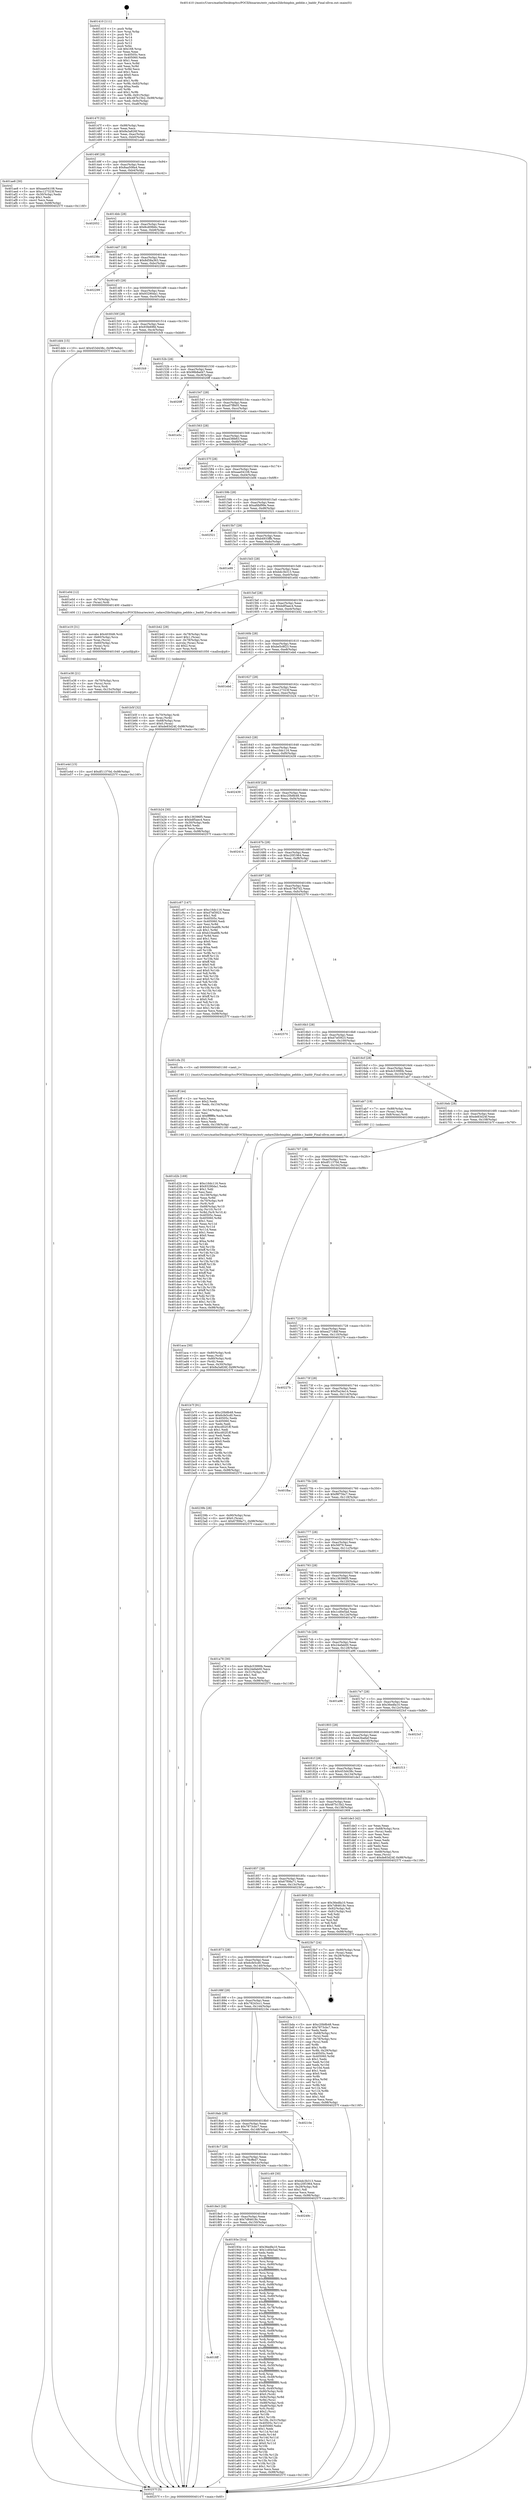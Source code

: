 digraph "0x401410" {
  label = "0x401410 (/mnt/c/Users/mathe/Desktop/tcc/POCII/binaries/extr_radare2librbinpbin_pebble.c_baddr_Final-ollvm.out::main(0))"
  labelloc = "t"
  node[shape=record]

  Entry [label="",width=0.3,height=0.3,shape=circle,fillcolor=black,style=filled]
  "0x40147f" [label="{
     0x40147f [32]\l
     | [instrs]\l
     &nbsp;&nbsp;0x40147f \<+6\>: mov -0x98(%rbp),%eax\l
     &nbsp;&nbsp;0x401485 \<+2\>: mov %eax,%ecx\l
     &nbsp;&nbsp;0x401487 \<+6\>: sub $0x8a3a826f,%ecx\l
     &nbsp;&nbsp;0x40148d \<+6\>: mov %eax,-0xac(%rbp)\l
     &nbsp;&nbsp;0x401493 \<+6\>: mov %ecx,-0xb0(%rbp)\l
     &nbsp;&nbsp;0x401499 \<+6\>: je 0000000000401ae8 \<main+0x6d8\>\l
  }"]
  "0x401ae8" [label="{
     0x401ae8 [30]\l
     | [instrs]\l
     &nbsp;&nbsp;0x401ae8 \<+5\>: mov $0xaae04108,%eax\l
     &nbsp;&nbsp;0x401aed \<+5\>: mov $0xc127323f,%ecx\l
     &nbsp;&nbsp;0x401af2 \<+3\>: mov -0x30(%rbp),%edx\l
     &nbsp;&nbsp;0x401af5 \<+3\>: cmp $0x1,%edx\l
     &nbsp;&nbsp;0x401af8 \<+3\>: cmovl %ecx,%eax\l
     &nbsp;&nbsp;0x401afb \<+6\>: mov %eax,-0x98(%rbp)\l
     &nbsp;&nbsp;0x401b01 \<+5\>: jmp 000000000040257f \<main+0x116f\>\l
  }"]
  "0x40149f" [label="{
     0x40149f [28]\l
     | [instrs]\l
     &nbsp;&nbsp;0x40149f \<+5\>: jmp 00000000004014a4 \<main+0x94\>\l
     &nbsp;&nbsp;0x4014a4 \<+6\>: mov -0xac(%rbp),%eax\l
     &nbsp;&nbsp;0x4014aa \<+5\>: sub $0x8aa508a4,%eax\l
     &nbsp;&nbsp;0x4014af \<+6\>: mov %eax,-0xb4(%rbp)\l
     &nbsp;&nbsp;0x4014b5 \<+6\>: je 0000000000402052 \<main+0xc42\>\l
  }"]
  Exit [label="",width=0.3,height=0.3,shape=circle,fillcolor=black,style=filled,peripheries=2]
  "0x402052" [label="{
     0x402052\l
  }", style=dashed]
  "0x4014bb" [label="{
     0x4014bb [28]\l
     | [instrs]\l
     &nbsp;&nbsp;0x4014bb \<+5\>: jmp 00000000004014c0 \<main+0xb0\>\l
     &nbsp;&nbsp;0x4014c0 \<+6\>: mov -0xac(%rbp),%eax\l
     &nbsp;&nbsp;0x4014c6 \<+5\>: sub $0x8cd09b6c,%eax\l
     &nbsp;&nbsp;0x4014cb \<+6\>: mov %eax,-0xb8(%rbp)\l
     &nbsp;&nbsp;0x4014d1 \<+6\>: je 000000000040238c \<main+0xf7c\>\l
  }"]
  "0x401e4d" [label="{
     0x401e4d [15]\l
     | [instrs]\l
     &nbsp;&nbsp;0x401e4d \<+10\>: movl $0xdf11370d,-0x98(%rbp)\l
     &nbsp;&nbsp;0x401e57 \<+5\>: jmp 000000000040257f \<main+0x116f\>\l
  }"]
  "0x40238c" [label="{
     0x40238c\l
  }", style=dashed]
  "0x4014d7" [label="{
     0x4014d7 [28]\l
     | [instrs]\l
     &nbsp;&nbsp;0x4014d7 \<+5\>: jmp 00000000004014dc \<main+0xcc\>\l
     &nbsp;&nbsp;0x4014dc \<+6\>: mov -0xac(%rbp),%eax\l
     &nbsp;&nbsp;0x4014e2 \<+5\>: sub $0x8d58a363,%eax\l
     &nbsp;&nbsp;0x4014e7 \<+6\>: mov %eax,-0xbc(%rbp)\l
     &nbsp;&nbsp;0x4014ed \<+6\>: je 0000000000402299 \<main+0xe89\>\l
  }"]
  "0x401e38" [label="{
     0x401e38 [21]\l
     | [instrs]\l
     &nbsp;&nbsp;0x401e38 \<+4\>: mov -0x70(%rbp),%rcx\l
     &nbsp;&nbsp;0x401e3c \<+3\>: mov (%rcx),%rcx\l
     &nbsp;&nbsp;0x401e3f \<+3\>: mov %rcx,%rdi\l
     &nbsp;&nbsp;0x401e42 \<+6\>: mov %eax,-0x15c(%rbp)\l
     &nbsp;&nbsp;0x401e48 \<+5\>: call 0000000000401030 \<free@plt\>\l
     | [calls]\l
     &nbsp;&nbsp;0x401030 \{1\} (unknown)\l
  }"]
  "0x402299" [label="{
     0x402299\l
  }", style=dashed]
  "0x4014f3" [label="{
     0x4014f3 [28]\l
     | [instrs]\l
     &nbsp;&nbsp;0x4014f3 \<+5\>: jmp 00000000004014f8 \<main+0xe8\>\l
     &nbsp;&nbsp;0x4014f8 \<+6\>: mov -0xac(%rbp),%eax\l
     &nbsp;&nbsp;0x4014fe \<+5\>: sub $0x93290da1,%eax\l
     &nbsp;&nbsp;0x401503 \<+6\>: mov %eax,-0xc0(%rbp)\l
     &nbsp;&nbsp;0x401509 \<+6\>: je 0000000000401dd4 \<main+0x9c4\>\l
  }"]
  "0x401e19" [label="{
     0x401e19 [31]\l
     | [instrs]\l
     &nbsp;&nbsp;0x401e19 \<+10\>: movabs $0x4030d6,%rdi\l
     &nbsp;&nbsp;0x401e23 \<+4\>: mov -0x60(%rbp),%rcx\l
     &nbsp;&nbsp;0x401e27 \<+3\>: mov %rax,(%rcx)\l
     &nbsp;&nbsp;0x401e2a \<+4\>: mov -0x60(%rbp),%rax\l
     &nbsp;&nbsp;0x401e2e \<+3\>: mov (%rax),%rsi\l
     &nbsp;&nbsp;0x401e31 \<+2\>: mov $0x0,%al\l
     &nbsp;&nbsp;0x401e33 \<+5\>: call 0000000000401040 \<printf@plt\>\l
     | [calls]\l
     &nbsp;&nbsp;0x401040 \{1\} (unknown)\l
  }"]
  "0x401dd4" [label="{
     0x401dd4 [15]\l
     | [instrs]\l
     &nbsp;&nbsp;0x401dd4 \<+10\>: movl $0x453d438c,-0x98(%rbp)\l
     &nbsp;&nbsp;0x401dde \<+5\>: jmp 000000000040257f \<main+0x116f\>\l
  }"]
  "0x40150f" [label="{
     0x40150f [28]\l
     | [instrs]\l
     &nbsp;&nbsp;0x40150f \<+5\>: jmp 0000000000401514 \<main+0x104\>\l
     &nbsp;&nbsp;0x401514 \<+6\>: mov -0xac(%rbp),%eax\l
     &nbsp;&nbsp;0x40151a \<+5\>: sub $0x93fe69fd,%eax\l
     &nbsp;&nbsp;0x40151f \<+6\>: mov %eax,-0xc4(%rbp)\l
     &nbsp;&nbsp;0x401525 \<+6\>: je 0000000000401fc9 \<main+0xbb9\>\l
  }"]
  "0x401d2b" [label="{
     0x401d2b [169]\l
     | [instrs]\l
     &nbsp;&nbsp;0x401d2b \<+5\>: mov $0xc16dc116,%ecx\l
     &nbsp;&nbsp;0x401d30 \<+5\>: mov $0x93290da1,%edx\l
     &nbsp;&nbsp;0x401d35 \<+3\>: mov $0x1,%dil\l
     &nbsp;&nbsp;0x401d38 \<+2\>: xor %esi,%esi\l
     &nbsp;&nbsp;0x401d3a \<+7\>: mov -0x158(%rbp),%r8d\l
     &nbsp;&nbsp;0x401d41 \<+4\>: imul %eax,%r8d\l
     &nbsp;&nbsp;0x401d45 \<+4\>: mov -0x70(%rbp),%r9\l
     &nbsp;&nbsp;0x401d49 \<+3\>: mov (%r9),%r9\l
     &nbsp;&nbsp;0x401d4c \<+4\>: mov -0x68(%rbp),%r10\l
     &nbsp;&nbsp;0x401d50 \<+3\>: movslq (%r10),%r10\l
     &nbsp;&nbsp;0x401d53 \<+4\>: mov %r8d,(%r9,%r10,4)\l
     &nbsp;&nbsp;0x401d57 \<+7\>: mov 0x40505c,%eax\l
     &nbsp;&nbsp;0x401d5e \<+8\>: mov 0x405060,%r8d\l
     &nbsp;&nbsp;0x401d66 \<+3\>: sub $0x1,%esi\l
     &nbsp;&nbsp;0x401d69 \<+3\>: mov %eax,%r11d\l
     &nbsp;&nbsp;0x401d6c \<+3\>: add %esi,%r11d\l
     &nbsp;&nbsp;0x401d6f \<+4\>: imul %r11d,%eax\l
     &nbsp;&nbsp;0x401d73 \<+3\>: and $0x1,%eax\l
     &nbsp;&nbsp;0x401d76 \<+3\>: cmp $0x0,%eax\l
     &nbsp;&nbsp;0x401d79 \<+3\>: sete %bl\l
     &nbsp;&nbsp;0x401d7c \<+4\>: cmp $0xa,%r8d\l
     &nbsp;&nbsp;0x401d80 \<+4\>: setl %r14b\l
     &nbsp;&nbsp;0x401d84 \<+3\>: mov %bl,%r15b\l
     &nbsp;&nbsp;0x401d87 \<+4\>: xor $0xff,%r15b\l
     &nbsp;&nbsp;0x401d8b \<+3\>: mov %r14b,%r12b\l
     &nbsp;&nbsp;0x401d8e \<+4\>: xor $0xff,%r12b\l
     &nbsp;&nbsp;0x401d92 \<+4\>: xor $0x1,%dil\l
     &nbsp;&nbsp;0x401d96 \<+3\>: mov %r15b,%r13b\l
     &nbsp;&nbsp;0x401d99 \<+4\>: and $0xff,%r13b\l
     &nbsp;&nbsp;0x401d9d \<+3\>: and %dil,%bl\l
     &nbsp;&nbsp;0x401da0 \<+3\>: mov %r12b,%al\l
     &nbsp;&nbsp;0x401da3 \<+2\>: and $0xff,%al\l
     &nbsp;&nbsp;0x401da5 \<+3\>: and %dil,%r14b\l
     &nbsp;&nbsp;0x401da8 \<+3\>: or %bl,%r13b\l
     &nbsp;&nbsp;0x401dab \<+3\>: or %r14b,%al\l
     &nbsp;&nbsp;0x401dae \<+3\>: xor %al,%r13b\l
     &nbsp;&nbsp;0x401db1 \<+3\>: or %r12b,%r15b\l
     &nbsp;&nbsp;0x401db4 \<+4\>: xor $0xff,%r15b\l
     &nbsp;&nbsp;0x401db8 \<+4\>: or $0x1,%dil\l
     &nbsp;&nbsp;0x401dbc \<+3\>: and %dil,%r15b\l
     &nbsp;&nbsp;0x401dbf \<+3\>: or %r15b,%r13b\l
     &nbsp;&nbsp;0x401dc2 \<+4\>: test $0x1,%r13b\l
     &nbsp;&nbsp;0x401dc6 \<+3\>: cmovne %edx,%ecx\l
     &nbsp;&nbsp;0x401dc9 \<+6\>: mov %ecx,-0x98(%rbp)\l
     &nbsp;&nbsp;0x401dcf \<+5\>: jmp 000000000040257f \<main+0x116f\>\l
  }"]
  "0x401fc9" [label="{
     0x401fc9\l
  }", style=dashed]
  "0x40152b" [label="{
     0x40152b [28]\l
     | [instrs]\l
     &nbsp;&nbsp;0x40152b \<+5\>: jmp 0000000000401530 \<main+0x120\>\l
     &nbsp;&nbsp;0x401530 \<+6\>: mov -0xac(%rbp),%eax\l
     &nbsp;&nbsp;0x401536 \<+5\>: sub $0x98b8ad47,%eax\l
     &nbsp;&nbsp;0x40153b \<+6\>: mov %eax,-0xc8(%rbp)\l
     &nbsp;&nbsp;0x401541 \<+6\>: je 00000000004020ff \<main+0xcef\>\l
  }"]
  "0x401cff" [label="{
     0x401cff [44]\l
     | [instrs]\l
     &nbsp;&nbsp;0x401cff \<+2\>: xor %ecx,%ecx\l
     &nbsp;&nbsp;0x401d01 \<+5\>: mov $0x2,%edx\l
     &nbsp;&nbsp;0x401d06 \<+6\>: mov %edx,-0x154(%rbp)\l
     &nbsp;&nbsp;0x401d0c \<+1\>: cltd\l
     &nbsp;&nbsp;0x401d0d \<+6\>: mov -0x154(%rbp),%esi\l
     &nbsp;&nbsp;0x401d13 \<+2\>: idiv %esi\l
     &nbsp;&nbsp;0x401d15 \<+6\>: imul $0xfffffffe,%edx,%edx\l
     &nbsp;&nbsp;0x401d1b \<+3\>: sub $0x1,%ecx\l
     &nbsp;&nbsp;0x401d1e \<+2\>: sub %ecx,%edx\l
     &nbsp;&nbsp;0x401d20 \<+6\>: mov %edx,-0x158(%rbp)\l
     &nbsp;&nbsp;0x401d26 \<+5\>: call 0000000000401160 \<next_i\>\l
     | [calls]\l
     &nbsp;&nbsp;0x401160 \{1\} (/mnt/c/Users/mathe/Desktop/tcc/POCII/binaries/extr_radare2librbinpbin_pebble.c_baddr_Final-ollvm.out::next_i)\l
  }"]
  "0x4020ff" [label="{
     0x4020ff\l
  }", style=dashed]
  "0x401547" [label="{
     0x401547 [28]\l
     | [instrs]\l
     &nbsp;&nbsp;0x401547 \<+5\>: jmp 000000000040154c \<main+0x13c\>\l
     &nbsp;&nbsp;0x40154c \<+6\>: mov -0xac(%rbp),%eax\l
     &nbsp;&nbsp;0x401552 \<+5\>: sub $0xa07ff405,%eax\l
     &nbsp;&nbsp;0x401557 \<+6\>: mov %eax,-0xcc(%rbp)\l
     &nbsp;&nbsp;0x40155d \<+6\>: je 0000000000401e5c \<main+0xa4c\>\l
  }"]
  "0x401b5f" [label="{
     0x401b5f [32]\l
     | [instrs]\l
     &nbsp;&nbsp;0x401b5f \<+4\>: mov -0x70(%rbp),%rdi\l
     &nbsp;&nbsp;0x401b63 \<+3\>: mov %rax,(%rdi)\l
     &nbsp;&nbsp;0x401b66 \<+4\>: mov -0x68(%rbp),%rax\l
     &nbsp;&nbsp;0x401b6a \<+6\>: movl $0x0,(%rax)\l
     &nbsp;&nbsp;0x401b70 \<+10\>: movl $0xde83d24f,-0x98(%rbp)\l
     &nbsp;&nbsp;0x401b7a \<+5\>: jmp 000000000040257f \<main+0x116f\>\l
  }"]
  "0x401e5c" [label="{
     0x401e5c\l
  }", style=dashed]
  "0x401563" [label="{
     0x401563 [28]\l
     | [instrs]\l
     &nbsp;&nbsp;0x401563 \<+5\>: jmp 0000000000401568 \<main+0x158\>\l
     &nbsp;&nbsp;0x401568 \<+6\>: mov -0xac(%rbp),%eax\l
     &nbsp;&nbsp;0x40156e \<+5\>: sub $0xa438fe63,%eax\l
     &nbsp;&nbsp;0x401573 \<+6\>: mov %eax,-0xd0(%rbp)\l
     &nbsp;&nbsp;0x401579 \<+6\>: je 00000000004024f7 \<main+0x10e7\>\l
  }"]
  "0x401aca" [label="{
     0x401aca [30]\l
     | [instrs]\l
     &nbsp;&nbsp;0x401aca \<+4\>: mov -0x80(%rbp),%rdi\l
     &nbsp;&nbsp;0x401ace \<+2\>: mov %eax,(%rdi)\l
     &nbsp;&nbsp;0x401ad0 \<+4\>: mov -0x80(%rbp),%rdi\l
     &nbsp;&nbsp;0x401ad4 \<+2\>: mov (%rdi),%eax\l
     &nbsp;&nbsp;0x401ad6 \<+3\>: mov %eax,-0x30(%rbp)\l
     &nbsp;&nbsp;0x401ad9 \<+10\>: movl $0x8a3a826f,-0x98(%rbp)\l
     &nbsp;&nbsp;0x401ae3 \<+5\>: jmp 000000000040257f \<main+0x116f\>\l
  }"]
  "0x4024f7" [label="{
     0x4024f7\l
  }", style=dashed]
  "0x40157f" [label="{
     0x40157f [28]\l
     | [instrs]\l
     &nbsp;&nbsp;0x40157f \<+5\>: jmp 0000000000401584 \<main+0x174\>\l
     &nbsp;&nbsp;0x401584 \<+6\>: mov -0xac(%rbp),%eax\l
     &nbsp;&nbsp;0x40158a \<+5\>: sub $0xaae04108,%eax\l
     &nbsp;&nbsp;0x40158f \<+6\>: mov %eax,-0xd4(%rbp)\l
     &nbsp;&nbsp;0x401595 \<+6\>: je 0000000000401b06 \<main+0x6f6\>\l
  }"]
  "0x4018ff" [label="{
     0x4018ff\l
  }", style=dashed]
  "0x401b06" [label="{
     0x401b06\l
  }", style=dashed]
  "0x40159b" [label="{
     0x40159b [28]\l
     | [instrs]\l
     &nbsp;&nbsp;0x40159b \<+5\>: jmp 00000000004015a0 \<main+0x190\>\l
     &nbsp;&nbsp;0x4015a0 \<+6\>: mov -0xac(%rbp),%eax\l
     &nbsp;&nbsp;0x4015a6 \<+5\>: sub $0xafdbf99e,%eax\l
     &nbsp;&nbsp;0x4015ab \<+6\>: mov %eax,-0xd8(%rbp)\l
     &nbsp;&nbsp;0x4015b1 \<+6\>: je 0000000000402521 \<main+0x1111\>\l
  }"]
  "0x40193e" [label="{
     0x40193e [314]\l
     | [instrs]\l
     &nbsp;&nbsp;0x40193e \<+5\>: mov $0x36edfa10,%eax\l
     &nbsp;&nbsp;0x401943 \<+5\>: mov $0x1cd0e5ad,%ecx\l
     &nbsp;&nbsp;0x401948 \<+2\>: xor %edx,%edx\l
     &nbsp;&nbsp;0x40194a \<+3\>: mov %rsp,%rsi\l
     &nbsp;&nbsp;0x40194d \<+4\>: add $0xfffffffffffffff0,%rsi\l
     &nbsp;&nbsp;0x401951 \<+3\>: mov %rsi,%rsp\l
     &nbsp;&nbsp;0x401954 \<+7\>: mov %rsi,-0x90(%rbp)\l
     &nbsp;&nbsp;0x40195b \<+3\>: mov %rsp,%rsi\l
     &nbsp;&nbsp;0x40195e \<+4\>: add $0xfffffffffffffff0,%rsi\l
     &nbsp;&nbsp;0x401962 \<+3\>: mov %rsi,%rsp\l
     &nbsp;&nbsp;0x401965 \<+3\>: mov %rsp,%rdi\l
     &nbsp;&nbsp;0x401968 \<+4\>: add $0xfffffffffffffff0,%rdi\l
     &nbsp;&nbsp;0x40196c \<+3\>: mov %rdi,%rsp\l
     &nbsp;&nbsp;0x40196f \<+7\>: mov %rdi,-0x88(%rbp)\l
     &nbsp;&nbsp;0x401976 \<+3\>: mov %rsp,%rdi\l
     &nbsp;&nbsp;0x401979 \<+4\>: add $0xfffffffffffffff0,%rdi\l
     &nbsp;&nbsp;0x40197d \<+3\>: mov %rdi,%rsp\l
     &nbsp;&nbsp;0x401980 \<+4\>: mov %rdi,-0x80(%rbp)\l
     &nbsp;&nbsp;0x401984 \<+3\>: mov %rsp,%rdi\l
     &nbsp;&nbsp;0x401987 \<+4\>: add $0xfffffffffffffff0,%rdi\l
     &nbsp;&nbsp;0x40198b \<+3\>: mov %rdi,%rsp\l
     &nbsp;&nbsp;0x40198e \<+4\>: mov %rdi,-0x78(%rbp)\l
     &nbsp;&nbsp;0x401992 \<+3\>: mov %rsp,%rdi\l
     &nbsp;&nbsp;0x401995 \<+4\>: add $0xfffffffffffffff0,%rdi\l
     &nbsp;&nbsp;0x401999 \<+3\>: mov %rdi,%rsp\l
     &nbsp;&nbsp;0x40199c \<+4\>: mov %rdi,-0x70(%rbp)\l
     &nbsp;&nbsp;0x4019a0 \<+3\>: mov %rsp,%rdi\l
     &nbsp;&nbsp;0x4019a3 \<+4\>: add $0xfffffffffffffff0,%rdi\l
     &nbsp;&nbsp;0x4019a7 \<+3\>: mov %rdi,%rsp\l
     &nbsp;&nbsp;0x4019aa \<+4\>: mov %rdi,-0x68(%rbp)\l
     &nbsp;&nbsp;0x4019ae \<+3\>: mov %rsp,%rdi\l
     &nbsp;&nbsp;0x4019b1 \<+4\>: add $0xfffffffffffffff0,%rdi\l
     &nbsp;&nbsp;0x4019b5 \<+3\>: mov %rdi,%rsp\l
     &nbsp;&nbsp;0x4019b8 \<+4\>: mov %rdi,-0x60(%rbp)\l
     &nbsp;&nbsp;0x4019bc \<+3\>: mov %rsp,%rdi\l
     &nbsp;&nbsp;0x4019bf \<+4\>: add $0xfffffffffffffff0,%rdi\l
     &nbsp;&nbsp;0x4019c3 \<+3\>: mov %rdi,%rsp\l
     &nbsp;&nbsp;0x4019c6 \<+4\>: mov %rdi,-0x58(%rbp)\l
     &nbsp;&nbsp;0x4019ca \<+3\>: mov %rsp,%rdi\l
     &nbsp;&nbsp;0x4019cd \<+4\>: add $0xfffffffffffffff0,%rdi\l
     &nbsp;&nbsp;0x4019d1 \<+3\>: mov %rdi,%rsp\l
     &nbsp;&nbsp;0x4019d4 \<+4\>: mov %rdi,-0x50(%rbp)\l
     &nbsp;&nbsp;0x4019d8 \<+3\>: mov %rsp,%rdi\l
     &nbsp;&nbsp;0x4019db \<+4\>: add $0xfffffffffffffff0,%rdi\l
     &nbsp;&nbsp;0x4019df \<+3\>: mov %rdi,%rsp\l
     &nbsp;&nbsp;0x4019e2 \<+4\>: mov %rdi,-0x48(%rbp)\l
     &nbsp;&nbsp;0x4019e6 \<+3\>: mov %rsp,%rdi\l
     &nbsp;&nbsp;0x4019e9 \<+4\>: add $0xfffffffffffffff0,%rdi\l
     &nbsp;&nbsp;0x4019ed \<+3\>: mov %rdi,%rsp\l
     &nbsp;&nbsp;0x4019f0 \<+4\>: mov %rdi,-0x40(%rbp)\l
     &nbsp;&nbsp;0x4019f4 \<+7\>: mov -0x90(%rbp),%rdi\l
     &nbsp;&nbsp;0x4019fb \<+6\>: movl $0x0,(%rdi)\l
     &nbsp;&nbsp;0x401a01 \<+7\>: mov -0x9c(%rbp),%r8d\l
     &nbsp;&nbsp;0x401a08 \<+3\>: mov %r8d,(%rsi)\l
     &nbsp;&nbsp;0x401a0b \<+7\>: mov -0x88(%rbp),%rdi\l
     &nbsp;&nbsp;0x401a12 \<+7\>: mov -0xa8(%rbp),%r9\l
     &nbsp;&nbsp;0x401a19 \<+3\>: mov %r9,(%rdi)\l
     &nbsp;&nbsp;0x401a1c \<+3\>: cmpl $0x2,(%rsi)\l
     &nbsp;&nbsp;0x401a1f \<+4\>: setne %r10b\l
     &nbsp;&nbsp;0x401a23 \<+4\>: and $0x1,%r10b\l
     &nbsp;&nbsp;0x401a27 \<+4\>: mov %r10b,-0x31(%rbp)\l
     &nbsp;&nbsp;0x401a2b \<+8\>: mov 0x40505c,%r11d\l
     &nbsp;&nbsp;0x401a33 \<+7\>: mov 0x405060,%ebx\l
     &nbsp;&nbsp;0x401a3a \<+3\>: sub $0x1,%edx\l
     &nbsp;&nbsp;0x401a3d \<+3\>: mov %r11d,%r14d\l
     &nbsp;&nbsp;0x401a40 \<+3\>: add %edx,%r14d\l
     &nbsp;&nbsp;0x401a43 \<+4\>: imul %r14d,%r11d\l
     &nbsp;&nbsp;0x401a47 \<+4\>: and $0x1,%r11d\l
     &nbsp;&nbsp;0x401a4b \<+4\>: cmp $0x0,%r11d\l
     &nbsp;&nbsp;0x401a4f \<+4\>: sete %r10b\l
     &nbsp;&nbsp;0x401a53 \<+3\>: cmp $0xa,%ebx\l
     &nbsp;&nbsp;0x401a56 \<+4\>: setl %r15b\l
     &nbsp;&nbsp;0x401a5a \<+3\>: mov %r10b,%r12b\l
     &nbsp;&nbsp;0x401a5d \<+3\>: and %r15b,%r12b\l
     &nbsp;&nbsp;0x401a60 \<+3\>: xor %r15b,%r10b\l
     &nbsp;&nbsp;0x401a63 \<+3\>: or %r10b,%r12b\l
     &nbsp;&nbsp;0x401a66 \<+4\>: test $0x1,%r12b\l
     &nbsp;&nbsp;0x401a6a \<+3\>: cmovne %ecx,%eax\l
     &nbsp;&nbsp;0x401a6d \<+6\>: mov %eax,-0x98(%rbp)\l
     &nbsp;&nbsp;0x401a73 \<+5\>: jmp 000000000040257f \<main+0x116f\>\l
  }"]
  "0x402521" [label="{
     0x402521\l
  }", style=dashed]
  "0x4015b7" [label="{
     0x4015b7 [28]\l
     | [instrs]\l
     &nbsp;&nbsp;0x4015b7 \<+5\>: jmp 00000000004015bc \<main+0x1ac\>\l
     &nbsp;&nbsp;0x4015bc \<+6\>: mov -0xac(%rbp),%eax\l
     &nbsp;&nbsp;0x4015c2 \<+5\>: sub $0xb4933ffb,%eax\l
     &nbsp;&nbsp;0x4015c7 \<+6\>: mov %eax,-0xdc(%rbp)\l
     &nbsp;&nbsp;0x4015cd \<+6\>: je 0000000000401e99 \<main+0xa89\>\l
  }"]
  "0x4018e3" [label="{
     0x4018e3 [28]\l
     | [instrs]\l
     &nbsp;&nbsp;0x4018e3 \<+5\>: jmp 00000000004018e8 \<main+0x4d8\>\l
     &nbsp;&nbsp;0x4018e8 \<+6\>: mov -0xac(%rbp),%eax\l
     &nbsp;&nbsp;0x4018ee \<+5\>: sub $0x7d84618c,%eax\l
     &nbsp;&nbsp;0x4018f3 \<+6\>: mov %eax,-0x150(%rbp)\l
     &nbsp;&nbsp;0x4018f9 \<+6\>: je 000000000040193e \<main+0x52e\>\l
  }"]
  "0x401e99" [label="{
     0x401e99\l
  }", style=dashed]
  "0x4015d3" [label="{
     0x4015d3 [28]\l
     | [instrs]\l
     &nbsp;&nbsp;0x4015d3 \<+5\>: jmp 00000000004015d8 \<main+0x1c8\>\l
     &nbsp;&nbsp;0x4015d8 \<+6\>: mov -0xac(%rbp),%eax\l
     &nbsp;&nbsp;0x4015de \<+5\>: sub $0xbdc3b313,%eax\l
     &nbsp;&nbsp;0x4015e3 \<+6\>: mov %eax,-0xe0(%rbp)\l
     &nbsp;&nbsp;0x4015e9 \<+6\>: je 0000000000401e0d \<main+0x9fd\>\l
  }"]
  "0x40249c" [label="{
     0x40249c\l
  }", style=dashed]
  "0x401e0d" [label="{
     0x401e0d [12]\l
     | [instrs]\l
     &nbsp;&nbsp;0x401e0d \<+4\>: mov -0x70(%rbp),%rax\l
     &nbsp;&nbsp;0x401e11 \<+3\>: mov (%rax),%rdi\l
     &nbsp;&nbsp;0x401e14 \<+5\>: call 0000000000401400 \<baddr\>\l
     | [calls]\l
     &nbsp;&nbsp;0x401400 \{1\} (/mnt/c/Users/mathe/Desktop/tcc/POCII/binaries/extr_radare2librbinpbin_pebble.c_baddr_Final-ollvm.out::baddr)\l
  }"]
  "0x4015ef" [label="{
     0x4015ef [28]\l
     | [instrs]\l
     &nbsp;&nbsp;0x4015ef \<+5\>: jmp 00000000004015f4 \<main+0x1e4\>\l
     &nbsp;&nbsp;0x4015f4 \<+6\>: mov -0xac(%rbp),%eax\l
     &nbsp;&nbsp;0x4015fa \<+5\>: sub $0xbdf5aec4,%eax\l
     &nbsp;&nbsp;0x4015ff \<+6\>: mov %eax,-0xe4(%rbp)\l
     &nbsp;&nbsp;0x401605 \<+6\>: je 0000000000401b42 \<main+0x732\>\l
  }"]
  "0x4018c7" [label="{
     0x4018c7 [28]\l
     | [instrs]\l
     &nbsp;&nbsp;0x4018c7 \<+5\>: jmp 00000000004018cc \<main+0x4bc\>\l
     &nbsp;&nbsp;0x4018cc \<+6\>: mov -0xac(%rbp),%eax\l
     &nbsp;&nbsp;0x4018d2 \<+5\>: sub $0x78cffed7,%eax\l
     &nbsp;&nbsp;0x4018d7 \<+6\>: mov %eax,-0x14c(%rbp)\l
     &nbsp;&nbsp;0x4018dd \<+6\>: je 000000000040249c \<main+0x108c\>\l
  }"]
  "0x401b42" [label="{
     0x401b42 [29]\l
     | [instrs]\l
     &nbsp;&nbsp;0x401b42 \<+4\>: mov -0x78(%rbp),%rax\l
     &nbsp;&nbsp;0x401b46 \<+6\>: movl $0x1,(%rax)\l
     &nbsp;&nbsp;0x401b4c \<+4\>: mov -0x78(%rbp),%rax\l
     &nbsp;&nbsp;0x401b50 \<+3\>: movslq (%rax),%rax\l
     &nbsp;&nbsp;0x401b53 \<+4\>: shl $0x2,%rax\l
     &nbsp;&nbsp;0x401b57 \<+3\>: mov %rax,%rdi\l
     &nbsp;&nbsp;0x401b5a \<+5\>: call 0000000000401050 \<malloc@plt\>\l
     | [calls]\l
     &nbsp;&nbsp;0x401050 \{1\} (unknown)\l
  }"]
  "0x40160b" [label="{
     0x40160b [28]\l
     | [instrs]\l
     &nbsp;&nbsp;0x40160b \<+5\>: jmp 0000000000401610 \<main+0x200\>\l
     &nbsp;&nbsp;0x401610 \<+6\>: mov -0xac(%rbp),%eax\l
     &nbsp;&nbsp;0x401616 \<+5\>: sub $0xbe5c8f23,%eax\l
     &nbsp;&nbsp;0x40161b \<+6\>: mov %eax,-0xe8(%rbp)\l
     &nbsp;&nbsp;0x401621 \<+6\>: je 0000000000401ebd \<main+0xaad\>\l
  }"]
  "0x401c49" [label="{
     0x401c49 [30]\l
     | [instrs]\l
     &nbsp;&nbsp;0x401c49 \<+5\>: mov $0xbdc3b313,%eax\l
     &nbsp;&nbsp;0x401c4e \<+5\>: mov $0xc20f1964,%ecx\l
     &nbsp;&nbsp;0x401c53 \<+3\>: mov -0x29(%rbp),%dl\l
     &nbsp;&nbsp;0x401c56 \<+3\>: test $0x1,%dl\l
     &nbsp;&nbsp;0x401c59 \<+3\>: cmovne %ecx,%eax\l
     &nbsp;&nbsp;0x401c5c \<+6\>: mov %eax,-0x98(%rbp)\l
     &nbsp;&nbsp;0x401c62 \<+5\>: jmp 000000000040257f \<main+0x116f\>\l
  }"]
  "0x401ebd" [label="{
     0x401ebd\l
  }", style=dashed]
  "0x401627" [label="{
     0x401627 [28]\l
     | [instrs]\l
     &nbsp;&nbsp;0x401627 \<+5\>: jmp 000000000040162c \<main+0x21c\>\l
     &nbsp;&nbsp;0x40162c \<+6\>: mov -0xac(%rbp),%eax\l
     &nbsp;&nbsp;0x401632 \<+5\>: sub $0xc127323f,%eax\l
     &nbsp;&nbsp;0x401637 \<+6\>: mov %eax,-0xec(%rbp)\l
     &nbsp;&nbsp;0x40163d \<+6\>: je 0000000000401b24 \<main+0x714\>\l
  }"]
  "0x4018ab" [label="{
     0x4018ab [28]\l
     | [instrs]\l
     &nbsp;&nbsp;0x4018ab \<+5\>: jmp 00000000004018b0 \<main+0x4a0\>\l
     &nbsp;&nbsp;0x4018b0 \<+6\>: mov -0xac(%rbp),%eax\l
     &nbsp;&nbsp;0x4018b6 \<+5\>: sub $0x7873cbc7,%eax\l
     &nbsp;&nbsp;0x4018bb \<+6\>: mov %eax,-0x148(%rbp)\l
     &nbsp;&nbsp;0x4018c1 \<+6\>: je 0000000000401c49 \<main+0x839\>\l
  }"]
  "0x401b24" [label="{
     0x401b24 [30]\l
     | [instrs]\l
     &nbsp;&nbsp;0x401b24 \<+5\>: mov $0x136396f5,%eax\l
     &nbsp;&nbsp;0x401b29 \<+5\>: mov $0xbdf5aec4,%ecx\l
     &nbsp;&nbsp;0x401b2e \<+3\>: mov -0x30(%rbp),%edx\l
     &nbsp;&nbsp;0x401b31 \<+3\>: cmp $0x0,%edx\l
     &nbsp;&nbsp;0x401b34 \<+3\>: cmove %ecx,%eax\l
     &nbsp;&nbsp;0x401b37 \<+6\>: mov %eax,-0x98(%rbp)\l
     &nbsp;&nbsp;0x401b3d \<+5\>: jmp 000000000040257f \<main+0x116f\>\l
  }"]
  "0x401643" [label="{
     0x401643 [28]\l
     | [instrs]\l
     &nbsp;&nbsp;0x401643 \<+5\>: jmp 0000000000401648 \<main+0x238\>\l
     &nbsp;&nbsp;0x401648 \<+6\>: mov -0xac(%rbp),%eax\l
     &nbsp;&nbsp;0x40164e \<+5\>: sub $0xc16dc116,%eax\l
     &nbsp;&nbsp;0x401653 \<+6\>: mov %eax,-0xf0(%rbp)\l
     &nbsp;&nbsp;0x401659 \<+6\>: je 0000000000402439 \<main+0x1029\>\l
  }"]
  "0x40210e" [label="{
     0x40210e\l
  }", style=dashed]
  "0x402439" [label="{
     0x402439\l
  }", style=dashed]
  "0x40165f" [label="{
     0x40165f [28]\l
     | [instrs]\l
     &nbsp;&nbsp;0x40165f \<+5\>: jmp 0000000000401664 \<main+0x254\>\l
     &nbsp;&nbsp;0x401664 \<+6\>: mov -0xac(%rbp),%eax\l
     &nbsp;&nbsp;0x40166a \<+5\>: sub $0xc20b8b48,%eax\l
     &nbsp;&nbsp;0x40166f \<+6\>: mov %eax,-0xf4(%rbp)\l
     &nbsp;&nbsp;0x401675 \<+6\>: je 0000000000402414 \<main+0x1004\>\l
  }"]
  "0x40188f" [label="{
     0x40188f [28]\l
     | [instrs]\l
     &nbsp;&nbsp;0x40188f \<+5\>: jmp 0000000000401894 \<main+0x484\>\l
     &nbsp;&nbsp;0x401894 \<+6\>: mov -0xac(%rbp),%eax\l
     &nbsp;&nbsp;0x40189a \<+5\>: sub $0x78243cc1,%eax\l
     &nbsp;&nbsp;0x40189f \<+6\>: mov %eax,-0x144(%rbp)\l
     &nbsp;&nbsp;0x4018a5 \<+6\>: je 000000000040210e \<main+0xcfe\>\l
  }"]
  "0x402414" [label="{
     0x402414\l
  }", style=dashed]
  "0x40167b" [label="{
     0x40167b [28]\l
     | [instrs]\l
     &nbsp;&nbsp;0x40167b \<+5\>: jmp 0000000000401680 \<main+0x270\>\l
     &nbsp;&nbsp;0x401680 \<+6\>: mov -0xac(%rbp),%eax\l
     &nbsp;&nbsp;0x401686 \<+5\>: sub $0xc20f1964,%eax\l
     &nbsp;&nbsp;0x40168b \<+6\>: mov %eax,-0xf8(%rbp)\l
     &nbsp;&nbsp;0x401691 \<+6\>: je 0000000000401c67 \<main+0x857\>\l
  }"]
  "0x401bda" [label="{
     0x401bda [111]\l
     | [instrs]\l
     &nbsp;&nbsp;0x401bda \<+5\>: mov $0xc20b8b48,%eax\l
     &nbsp;&nbsp;0x401bdf \<+5\>: mov $0x7873cbc7,%ecx\l
     &nbsp;&nbsp;0x401be4 \<+2\>: xor %edx,%edx\l
     &nbsp;&nbsp;0x401be6 \<+4\>: mov -0x68(%rbp),%rsi\l
     &nbsp;&nbsp;0x401bea \<+2\>: mov (%rsi),%edi\l
     &nbsp;&nbsp;0x401bec \<+4\>: mov -0x78(%rbp),%rsi\l
     &nbsp;&nbsp;0x401bf0 \<+2\>: cmp (%rsi),%edi\l
     &nbsp;&nbsp;0x401bf2 \<+4\>: setl %r8b\l
     &nbsp;&nbsp;0x401bf6 \<+4\>: and $0x1,%r8b\l
     &nbsp;&nbsp;0x401bfa \<+4\>: mov %r8b,-0x29(%rbp)\l
     &nbsp;&nbsp;0x401bfe \<+7\>: mov 0x40505c,%edi\l
     &nbsp;&nbsp;0x401c05 \<+8\>: mov 0x405060,%r9d\l
     &nbsp;&nbsp;0x401c0d \<+3\>: sub $0x1,%edx\l
     &nbsp;&nbsp;0x401c10 \<+3\>: mov %edi,%r10d\l
     &nbsp;&nbsp;0x401c13 \<+3\>: add %edx,%r10d\l
     &nbsp;&nbsp;0x401c16 \<+4\>: imul %r10d,%edi\l
     &nbsp;&nbsp;0x401c1a \<+3\>: and $0x1,%edi\l
     &nbsp;&nbsp;0x401c1d \<+3\>: cmp $0x0,%edi\l
     &nbsp;&nbsp;0x401c20 \<+4\>: sete %r8b\l
     &nbsp;&nbsp;0x401c24 \<+4\>: cmp $0xa,%r9d\l
     &nbsp;&nbsp;0x401c28 \<+4\>: setl %r11b\l
     &nbsp;&nbsp;0x401c2c \<+3\>: mov %r8b,%bl\l
     &nbsp;&nbsp;0x401c2f \<+3\>: and %r11b,%bl\l
     &nbsp;&nbsp;0x401c32 \<+3\>: xor %r11b,%r8b\l
     &nbsp;&nbsp;0x401c35 \<+3\>: or %r8b,%bl\l
     &nbsp;&nbsp;0x401c38 \<+3\>: test $0x1,%bl\l
     &nbsp;&nbsp;0x401c3b \<+3\>: cmovne %ecx,%eax\l
     &nbsp;&nbsp;0x401c3e \<+6\>: mov %eax,-0x98(%rbp)\l
     &nbsp;&nbsp;0x401c44 \<+5\>: jmp 000000000040257f \<main+0x116f\>\l
  }"]
  "0x401c67" [label="{
     0x401c67 [147]\l
     | [instrs]\l
     &nbsp;&nbsp;0x401c67 \<+5\>: mov $0xc16dc116,%eax\l
     &nbsp;&nbsp;0x401c6c \<+5\>: mov $0xd7ef3923,%ecx\l
     &nbsp;&nbsp;0x401c71 \<+2\>: mov $0x1,%dl\l
     &nbsp;&nbsp;0x401c73 \<+7\>: mov 0x40505c,%esi\l
     &nbsp;&nbsp;0x401c7a \<+7\>: mov 0x405060,%edi\l
     &nbsp;&nbsp;0x401c81 \<+3\>: mov %esi,%r8d\l
     &nbsp;&nbsp;0x401c84 \<+7\>: add $0xb10ea6fb,%r8d\l
     &nbsp;&nbsp;0x401c8b \<+4\>: sub $0x1,%r8d\l
     &nbsp;&nbsp;0x401c8f \<+7\>: sub $0xb10ea6fb,%r8d\l
     &nbsp;&nbsp;0x401c96 \<+4\>: imul %r8d,%esi\l
     &nbsp;&nbsp;0x401c9a \<+3\>: and $0x1,%esi\l
     &nbsp;&nbsp;0x401c9d \<+3\>: cmp $0x0,%esi\l
     &nbsp;&nbsp;0x401ca0 \<+4\>: sete %r9b\l
     &nbsp;&nbsp;0x401ca4 \<+3\>: cmp $0xa,%edi\l
     &nbsp;&nbsp;0x401ca7 \<+4\>: setl %r10b\l
     &nbsp;&nbsp;0x401cab \<+3\>: mov %r9b,%r11b\l
     &nbsp;&nbsp;0x401cae \<+4\>: xor $0xff,%r11b\l
     &nbsp;&nbsp;0x401cb2 \<+3\>: mov %r10b,%bl\l
     &nbsp;&nbsp;0x401cb5 \<+3\>: xor $0xff,%bl\l
     &nbsp;&nbsp;0x401cb8 \<+3\>: xor $0x0,%dl\l
     &nbsp;&nbsp;0x401cbb \<+3\>: mov %r11b,%r14b\l
     &nbsp;&nbsp;0x401cbe \<+4\>: and $0x0,%r14b\l
     &nbsp;&nbsp;0x401cc2 \<+3\>: and %dl,%r9b\l
     &nbsp;&nbsp;0x401cc5 \<+3\>: mov %bl,%r15b\l
     &nbsp;&nbsp;0x401cc8 \<+4\>: and $0x0,%r15b\l
     &nbsp;&nbsp;0x401ccc \<+3\>: and %dl,%r10b\l
     &nbsp;&nbsp;0x401ccf \<+3\>: or %r9b,%r14b\l
     &nbsp;&nbsp;0x401cd2 \<+3\>: or %r10b,%r15b\l
     &nbsp;&nbsp;0x401cd5 \<+3\>: xor %r15b,%r14b\l
     &nbsp;&nbsp;0x401cd8 \<+3\>: or %bl,%r11b\l
     &nbsp;&nbsp;0x401cdb \<+4\>: xor $0xff,%r11b\l
     &nbsp;&nbsp;0x401cdf \<+3\>: or $0x0,%dl\l
     &nbsp;&nbsp;0x401ce2 \<+3\>: and %dl,%r11b\l
     &nbsp;&nbsp;0x401ce5 \<+3\>: or %r11b,%r14b\l
     &nbsp;&nbsp;0x401ce8 \<+4\>: test $0x1,%r14b\l
     &nbsp;&nbsp;0x401cec \<+3\>: cmovne %ecx,%eax\l
     &nbsp;&nbsp;0x401cef \<+6\>: mov %eax,-0x98(%rbp)\l
     &nbsp;&nbsp;0x401cf5 \<+5\>: jmp 000000000040257f \<main+0x116f\>\l
  }"]
  "0x401697" [label="{
     0x401697 [28]\l
     | [instrs]\l
     &nbsp;&nbsp;0x401697 \<+5\>: jmp 000000000040169c \<main+0x28c\>\l
     &nbsp;&nbsp;0x40169c \<+6\>: mov -0xac(%rbp),%eax\l
     &nbsp;&nbsp;0x4016a2 \<+5\>: sub $0xcb78d7d2,%eax\l
     &nbsp;&nbsp;0x4016a7 \<+6\>: mov %eax,-0xfc(%rbp)\l
     &nbsp;&nbsp;0x4016ad \<+6\>: je 0000000000402570 \<main+0x1160\>\l
  }"]
  "0x401873" [label="{
     0x401873 [28]\l
     | [instrs]\l
     &nbsp;&nbsp;0x401873 \<+5\>: jmp 0000000000401878 \<main+0x468\>\l
     &nbsp;&nbsp;0x401878 \<+6\>: mov -0xac(%rbp),%eax\l
     &nbsp;&nbsp;0x40187e \<+5\>: sub $0x6cfe5cd0,%eax\l
     &nbsp;&nbsp;0x401883 \<+6\>: mov %eax,-0x140(%rbp)\l
     &nbsp;&nbsp;0x401889 \<+6\>: je 0000000000401bda \<main+0x7ca\>\l
  }"]
  "0x402570" [label="{
     0x402570\l
  }", style=dashed]
  "0x4016b3" [label="{
     0x4016b3 [28]\l
     | [instrs]\l
     &nbsp;&nbsp;0x4016b3 \<+5\>: jmp 00000000004016b8 \<main+0x2a8\>\l
     &nbsp;&nbsp;0x4016b8 \<+6\>: mov -0xac(%rbp),%eax\l
     &nbsp;&nbsp;0x4016be \<+5\>: sub $0xd7ef3923,%eax\l
     &nbsp;&nbsp;0x4016c3 \<+6\>: mov %eax,-0x100(%rbp)\l
     &nbsp;&nbsp;0x4016c9 \<+6\>: je 0000000000401cfa \<main+0x8ea\>\l
  }"]
  "0x4023b7" [label="{
     0x4023b7 [24]\l
     | [instrs]\l
     &nbsp;&nbsp;0x4023b7 \<+7\>: mov -0x90(%rbp),%rax\l
     &nbsp;&nbsp;0x4023be \<+2\>: mov (%rax),%eax\l
     &nbsp;&nbsp;0x4023c0 \<+4\>: lea -0x28(%rbp),%rsp\l
     &nbsp;&nbsp;0x4023c4 \<+1\>: pop %rbx\l
     &nbsp;&nbsp;0x4023c5 \<+2\>: pop %r12\l
     &nbsp;&nbsp;0x4023c7 \<+2\>: pop %r13\l
     &nbsp;&nbsp;0x4023c9 \<+2\>: pop %r14\l
     &nbsp;&nbsp;0x4023cb \<+2\>: pop %r15\l
     &nbsp;&nbsp;0x4023cd \<+1\>: pop %rbp\l
     &nbsp;&nbsp;0x4023ce \<+1\>: ret\l
  }"]
  "0x401cfa" [label="{
     0x401cfa [5]\l
     | [instrs]\l
     &nbsp;&nbsp;0x401cfa \<+5\>: call 0000000000401160 \<next_i\>\l
     | [calls]\l
     &nbsp;&nbsp;0x401160 \{1\} (/mnt/c/Users/mathe/Desktop/tcc/POCII/binaries/extr_radare2librbinpbin_pebble.c_baddr_Final-ollvm.out::next_i)\l
  }"]
  "0x4016cf" [label="{
     0x4016cf [28]\l
     | [instrs]\l
     &nbsp;&nbsp;0x4016cf \<+5\>: jmp 00000000004016d4 \<main+0x2c4\>\l
     &nbsp;&nbsp;0x4016d4 \<+6\>: mov -0xac(%rbp),%eax\l
     &nbsp;&nbsp;0x4016da \<+5\>: sub $0xdc53990b,%eax\l
     &nbsp;&nbsp;0x4016df \<+6\>: mov %eax,-0x104(%rbp)\l
     &nbsp;&nbsp;0x4016e5 \<+6\>: je 0000000000401ab7 \<main+0x6a7\>\l
  }"]
  "0x401410" [label="{
     0x401410 [111]\l
     | [instrs]\l
     &nbsp;&nbsp;0x401410 \<+1\>: push %rbp\l
     &nbsp;&nbsp;0x401411 \<+3\>: mov %rsp,%rbp\l
     &nbsp;&nbsp;0x401414 \<+2\>: push %r15\l
     &nbsp;&nbsp;0x401416 \<+2\>: push %r14\l
     &nbsp;&nbsp;0x401418 \<+2\>: push %r13\l
     &nbsp;&nbsp;0x40141a \<+2\>: push %r12\l
     &nbsp;&nbsp;0x40141c \<+1\>: push %rbx\l
     &nbsp;&nbsp;0x40141d \<+7\>: sub $0x168,%rsp\l
     &nbsp;&nbsp;0x401424 \<+2\>: xor %eax,%eax\l
     &nbsp;&nbsp;0x401426 \<+7\>: mov 0x40505c,%ecx\l
     &nbsp;&nbsp;0x40142d \<+7\>: mov 0x405060,%edx\l
     &nbsp;&nbsp;0x401434 \<+3\>: sub $0x1,%eax\l
     &nbsp;&nbsp;0x401437 \<+3\>: mov %ecx,%r8d\l
     &nbsp;&nbsp;0x40143a \<+3\>: add %eax,%r8d\l
     &nbsp;&nbsp;0x40143d \<+4\>: imul %r8d,%ecx\l
     &nbsp;&nbsp;0x401441 \<+3\>: and $0x1,%ecx\l
     &nbsp;&nbsp;0x401444 \<+3\>: cmp $0x0,%ecx\l
     &nbsp;&nbsp;0x401447 \<+4\>: sete %r9b\l
     &nbsp;&nbsp;0x40144b \<+4\>: and $0x1,%r9b\l
     &nbsp;&nbsp;0x40144f \<+7\>: mov %r9b,-0x92(%rbp)\l
     &nbsp;&nbsp;0x401456 \<+3\>: cmp $0xa,%edx\l
     &nbsp;&nbsp;0x401459 \<+4\>: setl %r9b\l
     &nbsp;&nbsp;0x40145d \<+4\>: and $0x1,%r9b\l
     &nbsp;&nbsp;0x401461 \<+7\>: mov %r9b,-0x91(%rbp)\l
     &nbsp;&nbsp;0x401468 \<+10\>: movl $0x487b15b2,-0x98(%rbp)\l
     &nbsp;&nbsp;0x401472 \<+6\>: mov %edi,-0x9c(%rbp)\l
     &nbsp;&nbsp;0x401478 \<+7\>: mov %rsi,-0xa8(%rbp)\l
  }"]
  "0x401ab7" [label="{
     0x401ab7 [19]\l
     | [instrs]\l
     &nbsp;&nbsp;0x401ab7 \<+7\>: mov -0x88(%rbp),%rax\l
     &nbsp;&nbsp;0x401abe \<+3\>: mov (%rax),%rax\l
     &nbsp;&nbsp;0x401ac1 \<+4\>: mov 0x8(%rax),%rdi\l
     &nbsp;&nbsp;0x401ac5 \<+5\>: call 0000000000401060 \<atoi@plt\>\l
     | [calls]\l
     &nbsp;&nbsp;0x401060 \{1\} (unknown)\l
  }"]
  "0x4016eb" [label="{
     0x4016eb [28]\l
     | [instrs]\l
     &nbsp;&nbsp;0x4016eb \<+5\>: jmp 00000000004016f0 \<main+0x2e0\>\l
     &nbsp;&nbsp;0x4016f0 \<+6\>: mov -0xac(%rbp),%eax\l
     &nbsp;&nbsp;0x4016f6 \<+5\>: sub $0xde83d24f,%eax\l
     &nbsp;&nbsp;0x4016fb \<+6\>: mov %eax,-0x108(%rbp)\l
     &nbsp;&nbsp;0x401701 \<+6\>: je 0000000000401b7f \<main+0x76f\>\l
  }"]
  "0x40257f" [label="{
     0x40257f [5]\l
     | [instrs]\l
     &nbsp;&nbsp;0x40257f \<+5\>: jmp 000000000040147f \<main+0x6f\>\l
  }"]
  "0x401b7f" [label="{
     0x401b7f [91]\l
     | [instrs]\l
     &nbsp;&nbsp;0x401b7f \<+5\>: mov $0xc20b8b48,%eax\l
     &nbsp;&nbsp;0x401b84 \<+5\>: mov $0x6cfe5cd0,%ecx\l
     &nbsp;&nbsp;0x401b89 \<+7\>: mov 0x40505c,%edx\l
     &nbsp;&nbsp;0x401b90 \<+7\>: mov 0x405060,%esi\l
     &nbsp;&nbsp;0x401b97 \<+2\>: mov %edx,%edi\l
     &nbsp;&nbsp;0x401b99 \<+6\>: sub $0xcd02f1ff,%edi\l
     &nbsp;&nbsp;0x401b9f \<+3\>: sub $0x1,%edi\l
     &nbsp;&nbsp;0x401ba2 \<+6\>: add $0xcd02f1ff,%edi\l
     &nbsp;&nbsp;0x401ba8 \<+3\>: imul %edi,%edx\l
     &nbsp;&nbsp;0x401bab \<+3\>: and $0x1,%edx\l
     &nbsp;&nbsp;0x401bae \<+3\>: cmp $0x0,%edx\l
     &nbsp;&nbsp;0x401bb1 \<+4\>: sete %r8b\l
     &nbsp;&nbsp;0x401bb5 \<+3\>: cmp $0xa,%esi\l
     &nbsp;&nbsp;0x401bb8 \<+4\>: setl %r9b\l
     &nbsp;&nbsp;0x401bbc \<+3\>: mov %r8b,%r10b\l
     &nbsp;&nbsp;0x401bbf \<+3\>: and %r9b,%r10b\l
     &nbsp;&nbsp;0x401bc2 \<+3\>: xor %r9b,%r8b\l
     &nbsp;&nbsp;0x401bc5 \<+3\>: or %r8b,%r10b\l
     &nbsp;&nbsp;0x401bc8 \<+4\>: test $0x1,%r10b\l
     &nbsp;&nbsp;0x401bcc \<+3\>: cmovne %ecx,%eax\l
     &nbsp;&nbsp;0x401bcf \<+6\>: mov %eax,-0x98(%rbp)\l
     &nbsp;&nbsp;0x401bd5 \<+5\>: jmp 000000000040257f \<main+0x116f\>\l
  }"]
  "0x401707" [label="{
     0x401707 [28]\l
     | [instrs]\l
     &nbsp;&nbsp;0x401707 \<+5\>: jmp 000000000040170c \<main+0x2fc\>\l
     &nbsp;&nbsp;0x40170c \<+6\>: mov -0xac(%rbp),%eax\l
     &nbsp;&nbsp;0x401712 \<+5\>: sub $0xdf11370d,%eax\l
     &nbsp;&nbsp;0x401717 \<+6\>: mov %eax,-0x10c(%rbp)\l
     &nbsp;&nbsp;0x40171d \<+6\>: je 000000000040239b \<main+0xf8b\>\l
  }"]
  "0x401857" [label="{
     0x401857 [28]\l
     | [instrs]\l
     &nbsp;&nbsp;0x401857 \<+5\>: jmp 000000000040185c \<main+0x44c\>\l
     &nbsp;&nbsp;0x40185c \<+6\>: mov -0xac(%rbp),%eax\l
     &nbsp;&nbsp;0x401862 \<+5\>: sub $0x67f08a71,%eax\l
     &nbsp;&nbsp;0x401867 \<+6\>: mov %eax,-0x13c(%rbp)\l
     &nbsp;&nbsp;0x40186d \<+6\>: je 00000000004023b7 \<main+0xfa7\>\l
  }"]
  "0x40239b" [label="{
     0x40239b [28]\l
     | [instrs]\l
     &nbsp;&nbsp;0x40239b \<+7\>: mov -0x90(%rbp),%rax\l
     &nbsp;&nbsp;0x4023a2 \<+6\>: movl $0x0,(%rax)\l
     &nbsp;&nbsp;0x4023a8 \<+10\>: movl $0x67f08a71,-0x98(%rbp)\l
     &nbsp;&nbsp;0x4023b2 \<+5\>: jmp 000000000040257f \<main+0x116f\>\l
  }"]
  "0x401723" [label="{
     0x401723 [28]\l
     | [instrs]\l
     &nbsp;&nbsp;0x401723 \<+5\>: jmp 0000000000401728 \<main+0x318\>\l
     &nbsp;&nbsp;0x401728 \<+6\>: mov -0xac(%rbp),%eax\l
     &nbsp;&nbsp;0x40172e \<+5\>: sub $0xea2718df,%eax\l
     &nbsp;&nbsp;0x401733 \<+6\>: mov %eax,-0x110(%rbp)\l
     &nbsp;&nbsp;0x401739 \<+6\>: je 000000000040227b \<main+0xe6b\>\l
  }"]
  "0x401909" [label="{
     0x401909 [53]\l
     | [instrs]\l
     &nbsp;&nbsp;0x401909 \<+5\>: mov $0x36edfa10,%eax\l
     &nbsp;&nbsp;0x40190e \<+5\>: mov $0x7d84618c,%ecx\l
     &nbsp;&nbsp;0x401913 \<+6\>: mov -0x92(%rbp),%dl\l
     &nbsp;&nbsp;0x401919 \<+7\>: mov -0x91(%rbp),%sil\l
     &nbsp;&nbsp;0x401920 \<+3\>: mov %dl,%dil\l
     &nbsp;&nbsp;0x401923 \<+3\>: and %sil,%dil\l
     &nbsp;&nbsp;0x401926 \<+3\>: xor %sil,%dl\l
     &nbsp;&nbsp;0x401929 \<+3\>: or %dl,%dil\l
     &nbsp;&nbsp;0x40192c \<+4\>: test $0x1,%dil\l
     &nbsp;&nbsp;0x401930 \<+3\>: cmovne %ecx,%eax\l
     &nbsp;&nbsp;0x401933 \<+6\>: mov %eax,-0x98(%rbp)\l
     &nbsp;&nbsp;0x401939 \<+5\>: jmp 000000000040257f \<main+0x116f\>\l
  }"]
  "0x40227b" [label="{
     0x40227b\l
  }", style=dashed]
  "0x40173f" [label="{
     0x40173f [28]\l
     | [instrs]\l
     &nbsp;&nbsp;0x40173f \<+5\>: jmp 0000000000401744 \<main+0x334\>\l
     &nbsp;&nbsp;0x401744 \<+6\>: mov -0xac(%rbp),%eax\l
     &nbsp;&nbsp;0x40174a \<+5\>: sub $0xf5a24e14,%eax\l
     &nbsp;&nbsp;0x40174f \<+6\>: mov %eax,-0x114(%rbp)\l
     &nbsp;&nbsp;0x401755 \<+6\>: je 0000000000401fba \<main+0xbaa\>\l
  }"]
  "0x40183b" [label="{
     0x40183b [28]\l
     | [instrs]\l
     &nbsp;&nbsp;0x40183b \<+5\>: jmp 0000000000401840 \<main+0x430\>\l
     &nbsp;&nbsp;0x401840 \<+6\>: mov -0xac(%rbp),%eax\l
     &nbsp;&nbsp;0x401846 \<+5\>: sub $0x487b15b2,%eax\l
     &nbsp;&nbsp;0x40184b \<+6\>: mov %eax,-0x138(%rbp)\l
     &nbsp;&nbsp;0x401851 \<+6\>: je 0000000000401909 \<main+0x4f9\>\l
  }"]
  "0x401fba" [label="{
     0x401fba\l
  }", style=dashed]
  "0x40175b" [label="{
     0x40175b [28]\l
     | [instrs]\l
     &nbsp;&nbsp;0x40175b \<+5\>: jmp 0000000000401760 \<main+0x350\>\l
     &nbsp;&nbsp;0x401760 \<+6\>: mov -0xac(%rbp),%eax\l
     &nbsp;&nbsp;0x401766 \<+5\>: sub $0xf8f75bc7,%eax\l
     &nbsp;&nbsp;0x40176b \<+6\>: mov %eax,-0x118(%rbp)\l
     &nbsp;&nbsp;0x401771 \<+6\>: je 000000000040232c \<main+0xf1c\>\l
  }"]
  "0x401de3" [label="{
     0x401de3 [42]\l
     | [instrs]\l
     &nbsp;&nbsp;0x401de3 \<+2\>: xor %eax,%eax\l
     &nbsp;&nbsp;0x401de5 \<+4\>: mov -0x68(%rbp),%rcx\l
     &nbsp;&nbsp;0x401de9 \<+2\>: mov (%rcx),%edx\l
     &nbsp;&nbsp;0x401deb \<+2\>: mov %eax,%esi\l
     &nbsp;&nbsp;0x401ded \<+2\>: sub %edx,%esi\l
     &nbsp;&nbsp;0x401def \<+2\>: mov %eax,%edx\l
     &nbsp;&nbsp;0x401df1 \<+3\>: sub $0x1,%edx\l
     &nbsp;&nbsp;0x401df4 \<+2\>: add %edx,%esi\l
     &nbsp;&nbsp;0x401df6 \<+2\>: sub %esi,%eax\l
     &nbsp;&nbsp;0x401df8 \<+4\>: mov -0x68(%rbp),%rcx\l
     &nbsp;&nbsp;0x401dfc \<+2\>: mov %eax,(%rcx)\l
     &nbsp;&nbsp;0x401dfe \<+10\>: movl $0xde83d24f,-0x98(%rbp)\l
     &nbsp;&nbsp;0x401e08 \<+5\>: jmp 000000000040257f \<main+0x116f\>\l
  }"]
  "0x40232c" [label="{
     0x40232c\l
  }", style=dashed]
  "0x401777" [label="{
     0x401777 [28]\l
     | [instrs]\l
     &nbsp;&nbsp;0x401777 \<+5\>: jmp 000000000040177c \<main+0x36c\>\l
     &nbsp;&nbsp;0x40177c \<+6\>: mov -0xac(%rbp),%eax\l
     &nbsp;&nbsp;0x401782 \<+5\>: sub $0x56f79,%eax\l
     &nbsp;&nbsp;0x401787 \<+6\>: mov %eax,-0x11c(%rbp)\l
     &nbsp;&nbsp;0x40178d \<+6\>: je 00000000004021a1 \<main+0xd91\>\l
  }"]
  "0x40181f" [label="{
     0x40181f [28]\l
     | [instrs]\l
     &nbsp;&nbsp;0x40181f \<+5\>: jmp 0000000000401824 \<main+0x414\>\l
     &nbsp;&nbsp;0x401824 \<+6\>: mov -0xac(%rbp),%eax\l
     &nbsp;&nbsp;0x40182a \<+5\>: sub $0x453d438c,%eax\l
     &nbsp;&nbsp;0x40182f \<+6\>: mov %eax,-0x134(%rbp)\l
     &nbsp;&nbsp;0x401835 \<+6\>: je 0000000000401de3 \<main+0x9d3\>\l
  }"]
  "0x4021a1" [label="{
     0x4021a1\l
  }", style=dashed]
  "0x401793" [label="{
     0x401793 [28]\l
     | [instrs]\l
     &nbsp;&nbsp;0x401793 \<+5\>: jmp 0000000000401798 \<main+0x388\>\l
     &nbsp;&nbsp;0x401798 \<+6\>: mov -0xac(%rbp),%eax\l
     &nbsp;&nbsp;0x40179e \<+5\>: sub $0x136396f5,%eax\l
     &nbsp;&nbsp;0x4017a3 \<+6\>: mov %eax,-0x120(%rbp)\l
     &nbsp;&nbsp;0x4017a9 \<+6\>: je 000000000040228a \<main+0xe7a\>\l
  }"]
  "0x401f13" [label="{
     0x401f13\l
  }", style=dashed]
  "0x40228a" [label="{
     0x40228a\l
  }", style=dashed]
  "0x4017af" [label="{
     0x4017af [28]\l
     | [instrs]\l
     &nbsp;&nbsp;0x4017af \<+5\>: jmp 00000000004017b4 \<main+0x3a4\>\l
     &nbsp;&nbsp;0x4017b4 \<+6\>: mov -0xac(%rbp),%eax\l
     &nbsp;&nbsp;0x4017ba \<+5\>: sub $0x1cd0e5ad,%eax\l
     &nbsp;&nbsp;0x4017bf \<+6\>: mov %eax,-0x124(%rbp)\l
     &nbsp;&nbsp;0x4017c5 \<+6\>: je 0000000000401a78 \<main+0x668\>\l
  }"]
  "0x401803" [label="{
     0x401803 [28]\l
     | [instrs]\l
     &nbsp;&nbsp;0x401803 \<+5\>: jmp 0000000000401808 \<main+0x3f8\>\l
     &nbsp;&nbsp;0x401808 \<+6\>: mov -0xac(%rbp),%eax\l
     &nbsp;&nbsp;0x40180e \<+5\>: sub $0x443ba6ef,%eax\l
     &nbsp;&nbsp;0x401813 \<+6\>: mov %eax,-0x130(%rbp)\l
     &nbsp;&nbsp;0x401819 \<+6\>: je 0000000000401f13 \<main+0xb03\>\l
  }"]
  "0x401a78" [label="{
     0x401a78 [30]\l
     | [instrs]\l
     &nbsp;&nbsp;0x401a78 \<+5\>: mov $0xdc53990b,%eax\l
     &nbsp;&nbsp;0x401a7d \<+5\>: mov $0x24efab00,%ecx\l
     &nbsp;&nbsp;0x401a82 \<+3\>: mov -0x31(%rbp),%dl\l
     &nbsp;&nbsp;0x401a85 \<+3\>: test $0x1,%dl\l
     &nbsp;&nbsp;0x401a88 \<+3\>: cmovne %ecx,%eax\l
     &nbsp;&nbsp;0x401a8b \<+6\>: mov %eax,-0x98(%rbp)\l
     &nbsp;&nbsp;0x401a91 \<+5\>: jmp 000000000040257f \<main+0x116f\>\l
  }"]
  "0x4017cb" [label="{
     0x4017cb [28]\l
     | [instrs]\l
     &nbsp;&nbsp;0x4017cb \<+5\>: jmp 00000000004017d0 \<main+0x3c0\>\l
     &nbsp;&nbsp;0x4017d0 \<+6\>: mov -0xac(%rbp),%eax\l
     &nbsp;&nbsp;0x4017d6 \<+5\>: sub $0x24efab00,%eax\l
     &nbsp;&nbsp;0x4017db \<+6\>: mov %eax,-0x128(%rbp)\l
     &nbsp;&nbsp;0x4017e1 \<+6\>: je 0000000000401a96 \<main+0x686\>\l
  }"]
  "0x4023cf" [label="{
     0x4023cf\l
  }", style=dashed]
  "0x401a96" [label="{
     0x401a96\l
  }", style=dashed]
  "0x4017e7" [label="{
     0x4017e7 [28]\l
     | [instrs]\l
     &nbsp;&nbsp;0x4017e7 \<+5\>: jmp 00000000004017ec \<main+0x3dc\>\l
     &nbsp;&nbsp;0x4017ec \<+6\>: mov -0xac(%rbp),%eax\l
     &nbsp;&nbsp;0x4017f2 \<+5\>: sub $0x36edfa10,%eax\l
     &nbsp;&nbsp;0x4017f7 \<+6\>: mov %eax,-0x12c(%rbp)\l
     &nbsp;&nbsp;0x4017fd \<+6\>: je 00000000004023cf \<main+0xfbf\>\l
  }"]
  Entry -> "0x401410" [label=" 1"]
  "0x40147f" -> "0x401ae8" [label=" 1"]
  "0x40147f" -> "0x40149f" [label=" 19"]
  "0x4023b7" -> Exit [label=" 1"]
  "0x40149f" -> "0x402052" [label=" 0"]
  "0x40149f" -> "0x4014bb" [label=" 19"]
  "0x40239b" -> "0x40257f" [label=" 1"]
  "0x4014bb" -> "0x40238c" [label=" 0"]
  "0x4014bb" -> "0x4014d7" [label=" 19"]
  "0x401e4d" -> "0x40257f" [label=" 1"]
  "0x4014d7" -> "0x402299" [label=" 0"]
  "0x4014d7" -> "0x4014f3" [label=" 19"]
  "0x401e38" -> "0x401e4d" [label=" 1"]
  "0x4014f3" -> "0x401dd4" [label=" 1"]
  "0x4014f3" -> "0x40150f" [label=" 18"]
  "0x401e19" -> "0x401e38" [label=" 1"]
  "0x40150f" -> "0x401fc9" [label=" 0"]
  "0x40150f" -> "0x40152b" [label=" 18"]
  "0x401e0d" -> "0x401e19" [label=" 1"]
  "0x40152b" -> "0x4020ff" [label=" 0"]
  "0x40152b" -> "0x401547" [label=" 18"]
  "0x401de3" -> "0x40257f" [label=" 1"]
  "0x401547" -> "0x401e5c" [label=" 0"]
  "0x401547" -> "0x401563" [label=" 18"]
  "0x401dd4" -> "0x40257f" [label=" 1"]
  "0x401563" -> "0x4024f7" [label=" 0"]
  "0x401563" -> "0x40157f" [label=" 18"]
  "0x401d2b" -> "0x40257f" [label=" 1"]
  "0x40157f" -> "0x401b06" [label=" 0"]
  "0x40157f" -> "0x40159b" [label=" 18"]
  "0x401cfa" -> "0x401cff" [label=" 1"]
  "0x40159b" -> "0x402521" [label=" 0"]
  "0x40159b" -> "0x4015b7" [label=" 18"]
  "0x401c67" -> "0x40257f" [label=" 1"]
  "0x4015b7" -> "0x401e99" [label=" 0"]
  "0x4015b7" -> "0x4015d3" [label=" 18"]
  "0x401bda" -> "0x40257f" [label=" 2"]
  "0x4015d3" -> "0x401e0d" [label=" 1"]
  "0x4015d3" -> "0x4015ef" [label=" 17"]
  "0x401b7f" -> "0x40257f" [label=" 2"]
  "0x4015ef" -> "0x401b42" [label=" 1"]
  "0x4015ef" -> "0x40160b" [label=" 16"]
  "0x401b42" -> "0x401b5f" [label=" 1"]
  "0x40160b" -> "0x401ebd" [label=" 0"]
  "0x40160b" -> "0x401627" [label=" 16"]
  "0x401b24" -> "0x40257f" [label=" 1"]
  "0x401627" -> "0x401b24" [label=" 1"]
  "0x401627" -> "0x401643" [label=" 15"]
  "0x401aca" -> "0x40257f" [label=" 1"]
  "0x401643" -> "0x402439" [label=" 0"]
  "0x401643" -> "0x40165f" [label=" 15"]
  "0x401ab7" -> "0x401aca" [label=" 1"]
  "0x40165f" -> "0x402414" [label=" 0"]
  "0x40165f" -> "0x40167b" [label=" 15"]
  "0x40193e" -> "0x40257f" [label=" 1"]
  "0x40167b" -> "0x401c67" [label=" 1"]
  "0x40167b" -> "0x401697" [label=" 14"]
  "0x401cff" -> "0x401d2b" [label=" 1"]
  "0x401697" -> "0x402570" [label=" 0"]
  "0x401697" -> "0x4016b3" [label=" 14"]
  "0x4018e3" -> "0x40193e" [label=" 1"]
  "0x4016b3" -> "0x401cfa" [label=" 1"]
  "0x4016b3" -> "0x4016cf" [label=" 13"]
  "0x401c49" -> "0x40257f" [label=" 2"]
  "0x4016cf" -> "0x401ab7" [label=" 1"]
  "0x4016cf" -> "0x4016eb" [label=" 12"]
  "0x4018c7" -> "0x40249c" [label=" 0"]
  "0x4016eb" -> "0x401b7f" [label=" 2"]
  "0x4016eb" -> "0x401707" [label=" 10"]
  "0x401b5f" -> "0x40257f" [label=" 1"]
  "0x401707" -> "0x40239b" [label=" 1"]
  "0x401707" -> "0x401723" [label=" 9"]
  "0x4018ab" -> "0x4018c7" [label=" 1"]
  "0x401723" -> "0x40227b" [label=" 0"]
  "0x401723" -> "0x40173f" [label=" 9"]
  "0x4018ab" -> "0x401c49" [label=" 2"]
  "0x40173f" -> "0x401fba" [label=" 0"]
  "0x40173f" -> "0x40175b" [label=" 9"]
  "0x40188f" -> "0x4018ab" [label=" 3"]
  "0x40175b" -> "0x40232c" [label=" 0"]
  "0x40175b" -> "0x401777" [label=" 9"]
  "0x40188f" -> "0x40210e" [label=" 0"]
  "0x401777" -> "0x4021a1" [label=" 0"]
  "0x401777" -> "0x401793" [label=" 9"]
  "0x401873" -> "0x40188f" [label=" 3"]
  "0x401793" -> "0x40228a" [label=" 0"]
  "0x401793" -> "0x4017af" [label=" 9"]
  "0x401873" -> "0x401bda" [label=" 2"]
  "0x4017af" -> "0x401a78" [label=" 1"]
  "0x4017af" -> "0x4017cb" [label=" 8"]
  "0x401857" -> "0x401873" [label=" 5"]
  "0x4017cb" -> "0x401a96" [label=" 0"]
  "0x4017cb" -> "0x4017e7" [label=" 8"]
  "0x401857" -> "0x4023b7" [label=" 1"]
  "0x4017e7" -> "0x4023cf" [label=" 0"]
  "0x4017e7" -> "0x401803" [label=" 8"]
  "0x4018e3" -> "0x4018ff" [label=" 0"]
  "0x401803" -> "0x401f13" [label=" 0"]
  "0x401803" -> "0x40181f" [label=" 8"]
  "0x401a78" -> "0x40257f" [label=" 1"]
  "0x40181f" -> "0x401de3" [label=" 1"]
  "0x40181f" -> "0x40183b" [label=" 7"]
  "0x401ae8" -> "0x40257f" [label=" 1"]
  "0x40183b" -> "0x401909" [label=" 1"]
  "0x40183b" -> "0x401857" [label=" 6"]
  "0x401909" -> "0x40257f" [label=" 1"]
  "0x401410" -> "0x40147f" [label=" 1"]
  "0x40257f" -> "0x40147f" [label=" 19"]
  "0x4018c7" -> "0x4018e3" [label=" 1"]
}
